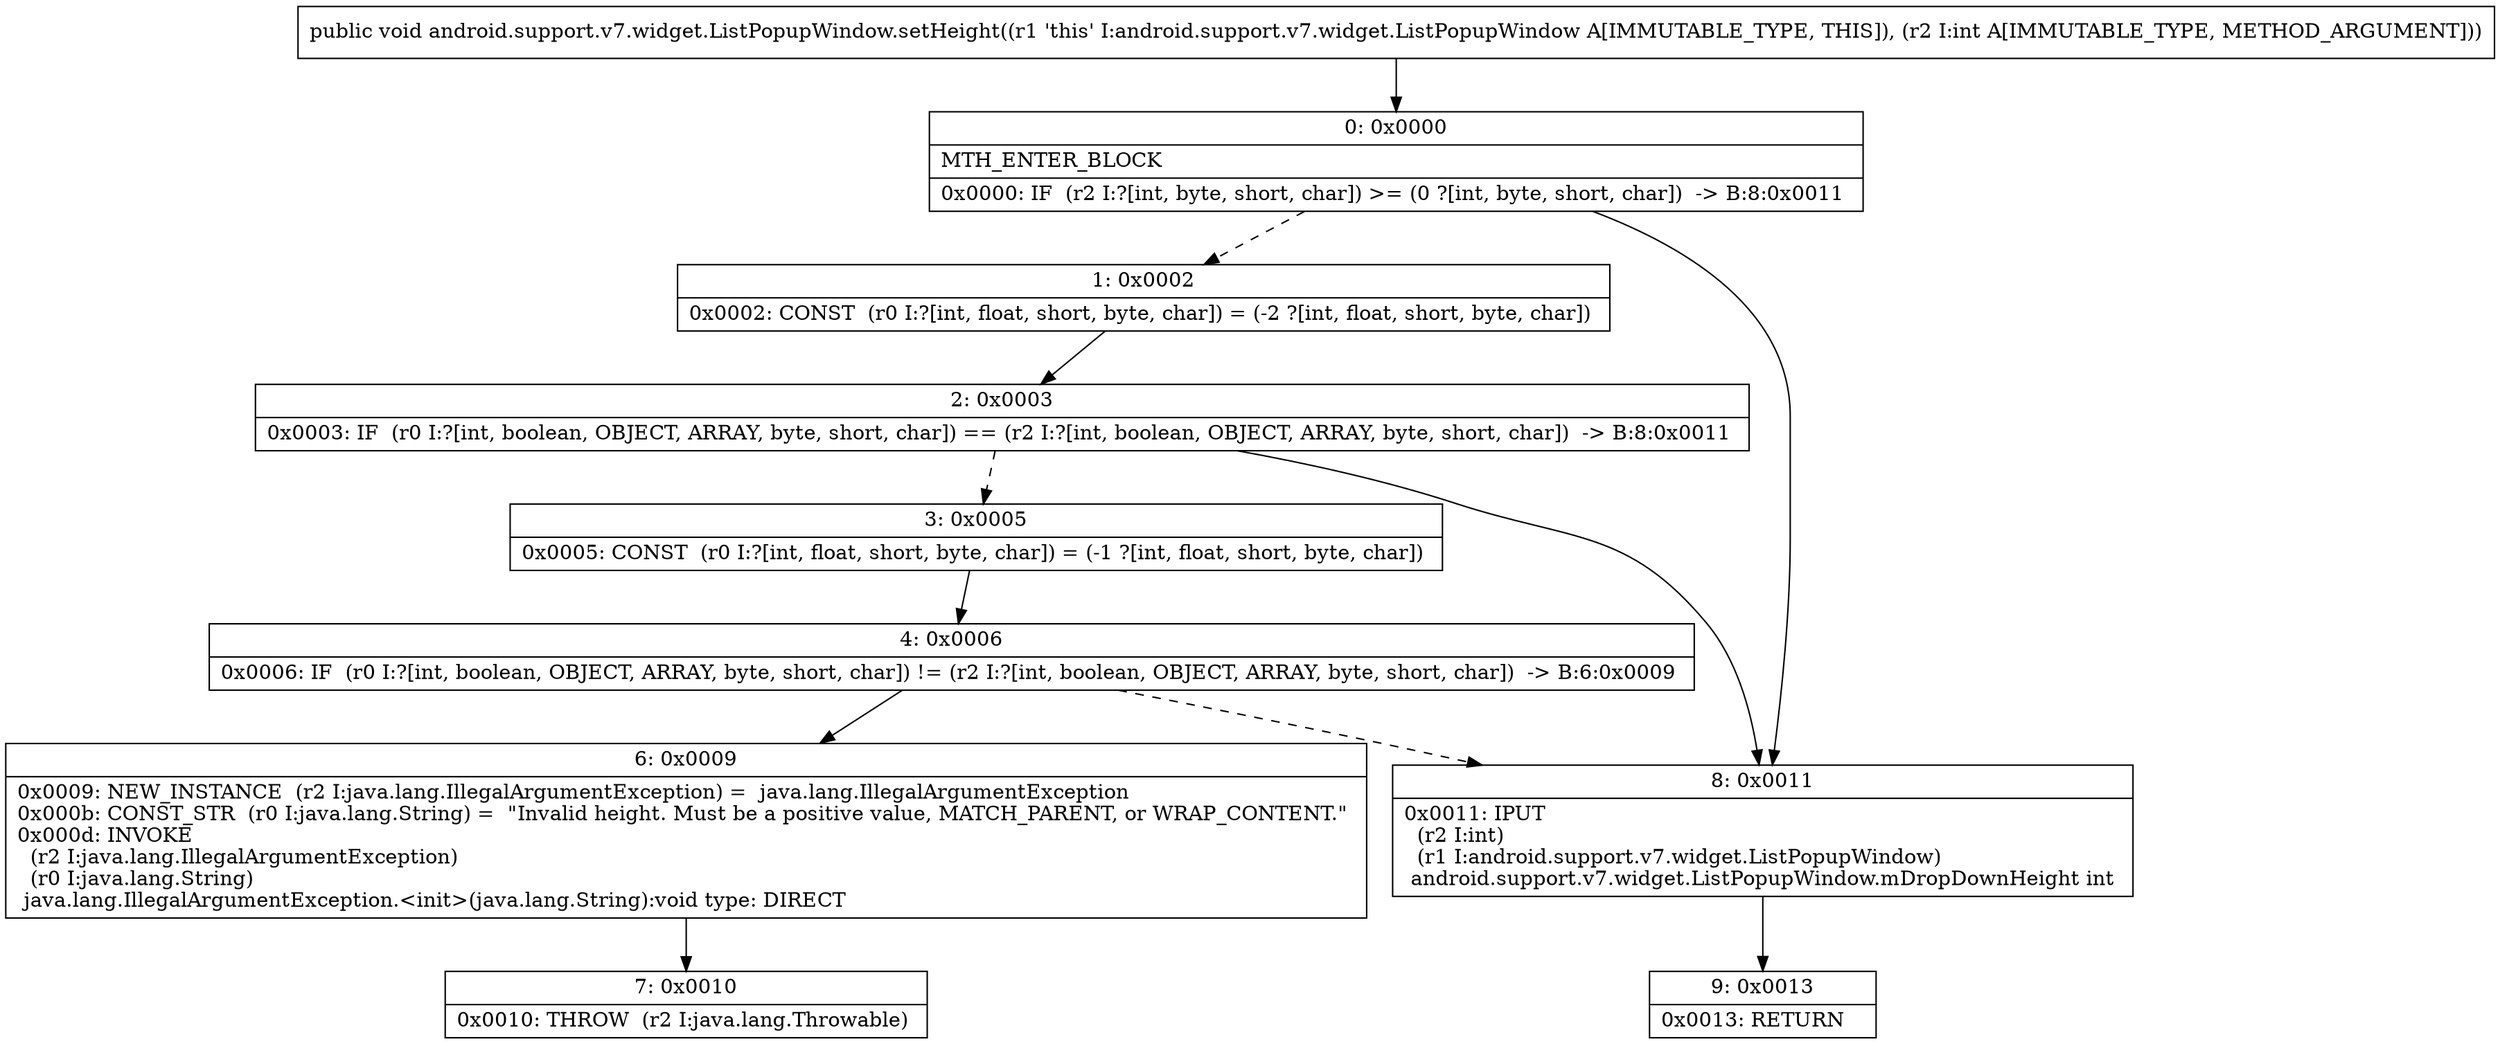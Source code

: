 digraph "CFG forandroid.support.v7.widget.ListPopupWindow.setHeight(I)V" {
Node_0 [shape=record,label="{0\:\ 0x0000|MTH_ENTER_BLOCK\l|0x0000: IF  (r2 I:?[int, byte, short, char]) \>= (0 ?[int, byte, short, char])  \-\> B:8:0x0011 \l}"];
Node_1 [shape=record,label="{1\:\ 0x0002|0x0002: CONST  (r0 I:?[int, float, short, byte, char]) = (\-2 ?[int, float, short, byte, char]) \l}"];
Node_2 [shape=record,label="{2\:\ 0x0003|0x0003: IF  (r0 I:?[int, boolean, OBJECT, ARRAY, byte, short, char]) == (r2 I:?[int, boolean, OBJECT, ARRAY, byte, short, char])  \-\> B:8:0x0011 \l}"];
Node_3 [shape=record,label="{3\:\ 0x0005|0x0005: CONST  (r0 I:?[int, float, short, byte, char]) = (\-1 ?[int, float, short, byte, char]) \l}"];
Node_4 [shape=record,label="{4\:\ 0x0006|0x0006: IF  (r0 I:?[int, boolean, OBJECT, ARRAY, byte, short, char]) != (r2 I:?[int, boolean, OBJECT, ARRAY, byte, short, char])  \-\> B:6:0x0009 \l}"];
Node_6 [shape=record,label="{6\:\ 0x0009|0x0009: NEW_INSTANCE  (r2 I:java.lang.IllegalArgumentException) =  java.lang.IllegalArgumentException \l0x000b: CONST_STR  (r0 I:java.lang.String) =  \"Invalid height. Must be a positive value, MATCH_PARENT, or WRAP_CONTENT.\" \l0x000d: INVOKE  \l  (r2 I:java.lang.IllegalArgumentException)\l  (r0 I:java.lang.String)\l java.lang.IllegalArgumentException.\<init\>(java.lang.String):void type: DIRECT \l}"];
Node_7 [shape=record,label="{7\:\ 0x0010|0x0010: THROW  (r2 I:java.lang.Throwable) \l}"];
Node_8 [shape=record,label="{8\:\ 0x0011|0x0011: IPUT  \l  (r2 I:int)\l  (r1 I:android.support.v7.widget.ListPopupWindow)\l android.support.v7.widget.ListPopupWindow.mDropDownHeight int \l}"];
Node_9 [shape=record,label="{9\:\ 0x0013|0x0013: RETURN   \l}"];
MethodNode[shape=record,label="{public void android.support.v7.widget.ListPopupWindow.setHeight((r1 'this' I:android.support.v7.widget.ListPopupWindow A[IMMUTABLE_TYPE, THIS]), (r2 I:int A[IMMUTABLE_TYPE, METHOD_ARGUMENT])) }"];
MethodNode -> Node_0;
Node_0 -> Node_1[style=dashed];
Node_0 -> Node_8;
Node_1 -> Node_2;
Node_2 -> Node_3[style=dashed];
Node_2 -> Node_8;
Node_3 -> Node_4;
Node_4 -> Node_6;
Node_4 -> Node_8[style=dashed];
Node_6 -> Node_7;
Node_8 -> Node_9;
}

